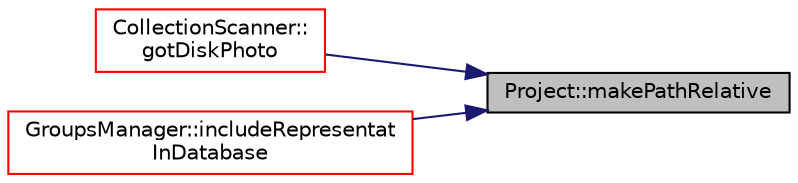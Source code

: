 digraph "Project::makePathRelative"
{
 // LATEX_PDF_SIZE
  edge [fontname="Helvetica",fontsize="10",labelfontname="Helvetica",labelfontsize="10"];
  node [fontname="Helvetica",fontsize="10",shape=record];
  rankdir="RL";
  Node1 [label="Project::makePathRelative",height=0.2,width=0.4,color="black", fillcolor="grey75", style="filled", fontcolor="black",tooltip=" "];
  Node1 -> Node2 [dir="back",color="midnightblue",fontsize="10",style="solid",fontname="Helvetica"];
  Node2 [label="CollectionScanner::\lgotDiskPhoto",height=0.2,width=0.4,color="red", fillcolor="white", style="filled",URL="$class_collection_scanner.html#ab0b44dadf7d37b2eab5472d9813297c9",tooltip=" "];
  Node1 -> Node4 [dir="back",color="midnightblue",fontsize="10",style="solid",fontname="Helvetica"];
  Node4 [label="GroupsManager::includeRepresentat\lInDatabase",height=0.2,width=0.4,color="red", fillcolor="white", style="filled",URL="$namespace_groups_manager.html#a3baf5bab2dabe71a339b37cff24b88ac",tooltip=" "];
}
